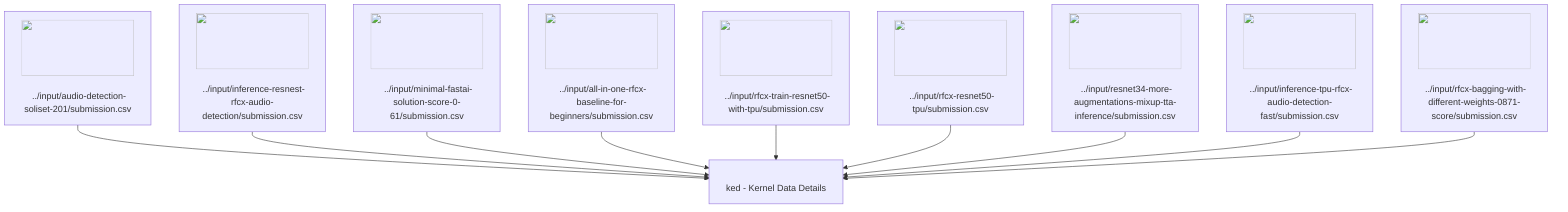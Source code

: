 flowchart TD
    %% Nodes
    input1["<img src='icons/file.svg' width=100 height=100/> <br/> ../input/audio-detection-soliset-201/submission.csv"]
    input2["<img src='icons/file.svg' width=100 height=100/> <br/> ../input/inference-resnest-rfcx-audio-detection/submission.csv"]
    input3["<img src='icons/file.svg' width=100 height=100/> <br/> ../input/minimal-fastai-solution-score-0-61/submission.csv"]
    input4["<img src='icons/file.svg' width=100 height=100/> <br/> ../input/all-in-one-rfcx-baseline-for-beginners/submission.csv"]
    input5["<img src='icons/file.svg' width=100 height=100/> <br/> ../input/rfcx-train-resnet50-with-tpu/submission.csv"]
    input6["<img src='icons/file.svg' width=100 height=100/> <br/> ../input/rfcx-resnet50-tpu/submission.csv"]
    input7["<img src='icons/file.svg' width=100 height=100/> <br/> ../input/resnet34-more-augmentations-mixup-tta-inference/submission.csv"]
    input8["<img src='icons/file.svg' width=100 height=100/> <br/> ../input/inference-tpu-rfcx-audio-detection-fast/submission.csv"]
    input9["<img src='icons/file.svg' width=100 height=100/> <br/> ../input/rfcx-bagging-with-different-weights-0871-score/submission.csv"]
    ked["<br/> ked - Kernel Data Details"]

    %% Data sources to ked
    input1 --> ked
    input2 --> ked
    input3 --> ked
    input4 --> ked
    input5 --> ked
    input6 --> ked
    input7 --> ked
    input8 --> ked
    input9 --> ked